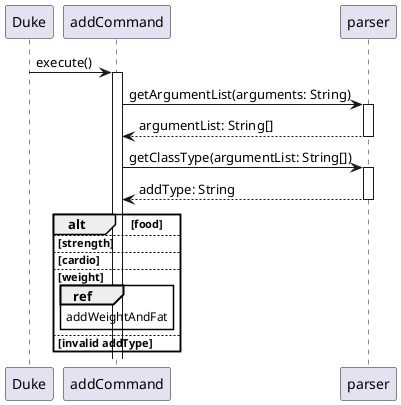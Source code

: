 @startuml
'https://plantuml.com/sequence-diagram

autoactivate on

'Duke -> ui: input()
'User --> ui: user input
'Duke <-- ui: user input

Duke -> addCommand: execute()
addCommand -> parser: getArgumentList(arguments: String)
return argumentList: String[]
addCommand -> parser: getClassType(argumentList: String[])
return addType: String

alt food

else strength

else cardio

else weight
    ref over addCommand: addWeightAndFat
else invalid addType

end

@enduml